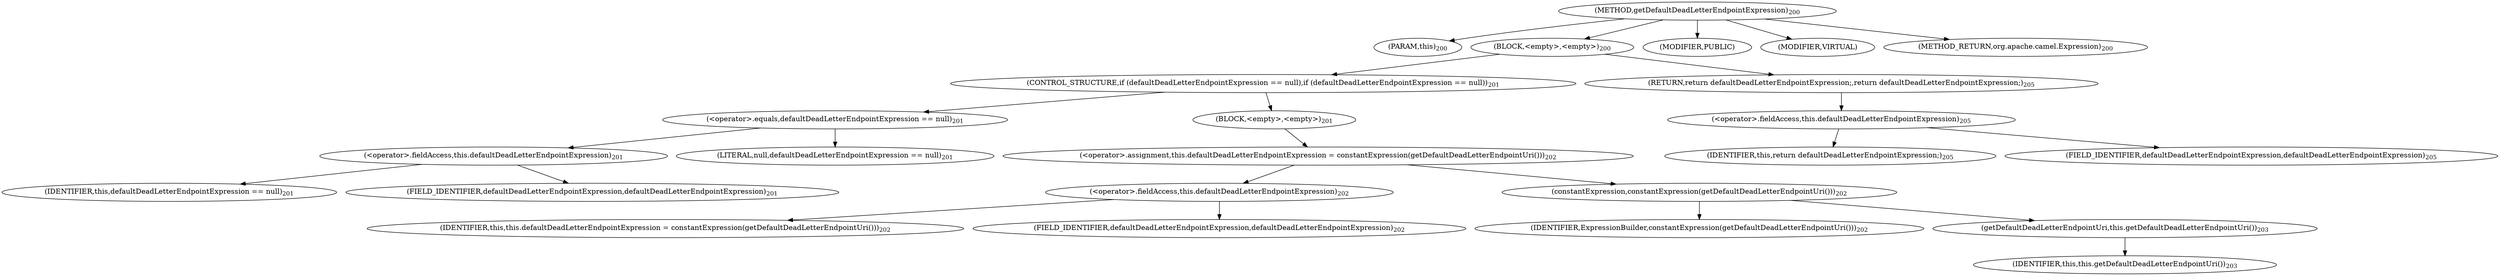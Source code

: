 digraph "getDefaultDeadLetterEndpointExpression" {  
"467" [label = <(METHOD,getDefaultDeadLetterEndpointExpression)<SUB>200</SUB>> ]
"65" [label = <(PARAM,this)<SUB>200</SUB>> ]
"468" [label = <(BLOCK,&lt;empty&gt;,&lt;empty&gt;)<SUB>200</SUB>> ]
"469" [label = <(CONTROL_STRUCTURE,if (defaultDeadLetterEndpointExpression == null),if (defaultDeadLetterEndpointExpression == null))<SUB>201</SUB>> ]
"470" [label = <(&lt;operator&gt;.equals,defaultDeadLetterEndpointExpression == null)<SUB>201</SUB>> ]
"471" [label = <(&lt;operator&gt;.fieldAccess,this.defaultDeadLetterEndpointExpression)<SUB>201</SUB>> ]
"472" [label = <(IDENTIFIER,this,defaultDeadLetterEndpointExpression == null)<SUB>201</SUB>> ]
"473" [label = <(FIELD_IDENTIFIER,defaultDeadLetterEndpointExpression,defaultDeadLetterEndpointExpression)<SUB>201</SUB>> ]
"474" [label = <(LITERAL,null,defaultDeadLetterEndpointExpression == null)<SUB>201</SUB>> ]
"475" [label = <(BLOCK,&lt;empty&gt;,&lt;empty&gt;)<SUB>201</SUB>> ]
"476" [label = <(&lt;operator&gt;.assignment,this.defaultDeadLetterEndpointExpression = constantExpression(getDefaultDeadLetterEndpointUri()))<SUB>202</SUB>> ]
"477" [label = <(&lt;operator&gt;.fieldAccess,this.defaultDeadLetterEndpointExpression)<SUB>202</SUB>> ]
"478" [label = <(IDENTIFIER,this,this.defaultDeadLetterEndpointExpression = constantExpression(getDefaultDeadLetterEndpointUri()))<SUB>202</SUB>> ]
"479" [label = <(FIELD_IDENTIFIER,defaultDeadLetterEndpointExpression,defaultDeadLetterEndpointExpression)<SUB>202</SUB>> ]
"480" [label = <(constantExpression,constantExpression(getDefaultDeadLetterEndpointUri()))<SUB>202</SUB>> ]
"481" [label = <(IDENTIFIER,ExpressionBuilder,constantExpression(getDefaultDeadLetterEndpointUri()))<SUB>202</SUB>> ]
"482" [label = <(getDefaultDeadLetterEndpointUri,this.getDefaultDeadLetterEndpointUri())<SUB>203</SUB>> ]
"64" [label = <(IDENTIFIER,this,this.getDefaultDeadLetterEndpointUri())<SUB>203</SUB>> ]
"483" [label = <(RETURN,return defaultDeadLetterEndpointExpression;,return defaultDeadLetterEndpointExpression;)<SUB>205</SUB>> ]
"484" [label = <(&lt;operator&gt;.fieldAccess,this.defaultDeadLetterEndpointExpression)<SUB>205</SUB>> ]
"485" [label = <(IDENTIFIER,this,return defaultDeadLetterEndpointExpression;)<SUB>205</SUB>> ]
"486" [label = <(FIELD_IDENTIFIER,defaultDeadLetterEndpointExpression,defaultDeadLetterEndpointExpression)<SUB>205</SUB>> ]
"487" [label = <(MODIFIER,PUBLIC)> ]
"488" [label = <(MODIFIER,VIRTUAL)> ]
"489" [label = <(METHOD_RETURN,org.apache.camel.Expression)<SUB>200</SUB>> ]
  "467" -> "65" 
  "467" -> "468" 
  "467" -> "487" 
  "467" -> "488" 
  "467" -> "489" 
  "468" -> "469" 
  "468" -> "483" 
  "469" -> "470" 
  "469" -> "475" 
  "470" -> "471" 
  "470" -> "474" 
  "471" -> "472" 
  "471" -> "473" 
  "475" -> "476" 
  "476" -> "477" 
  "476" -> "480" 
  "477" -> "478" 
  "477" -> "479" 
  "480" -> "481" 
  "480" -> "482" 
  "482" -> "64" 
  "483" -> "484" 
  "484" -> "485" 
  "484" -> "486" 
}
